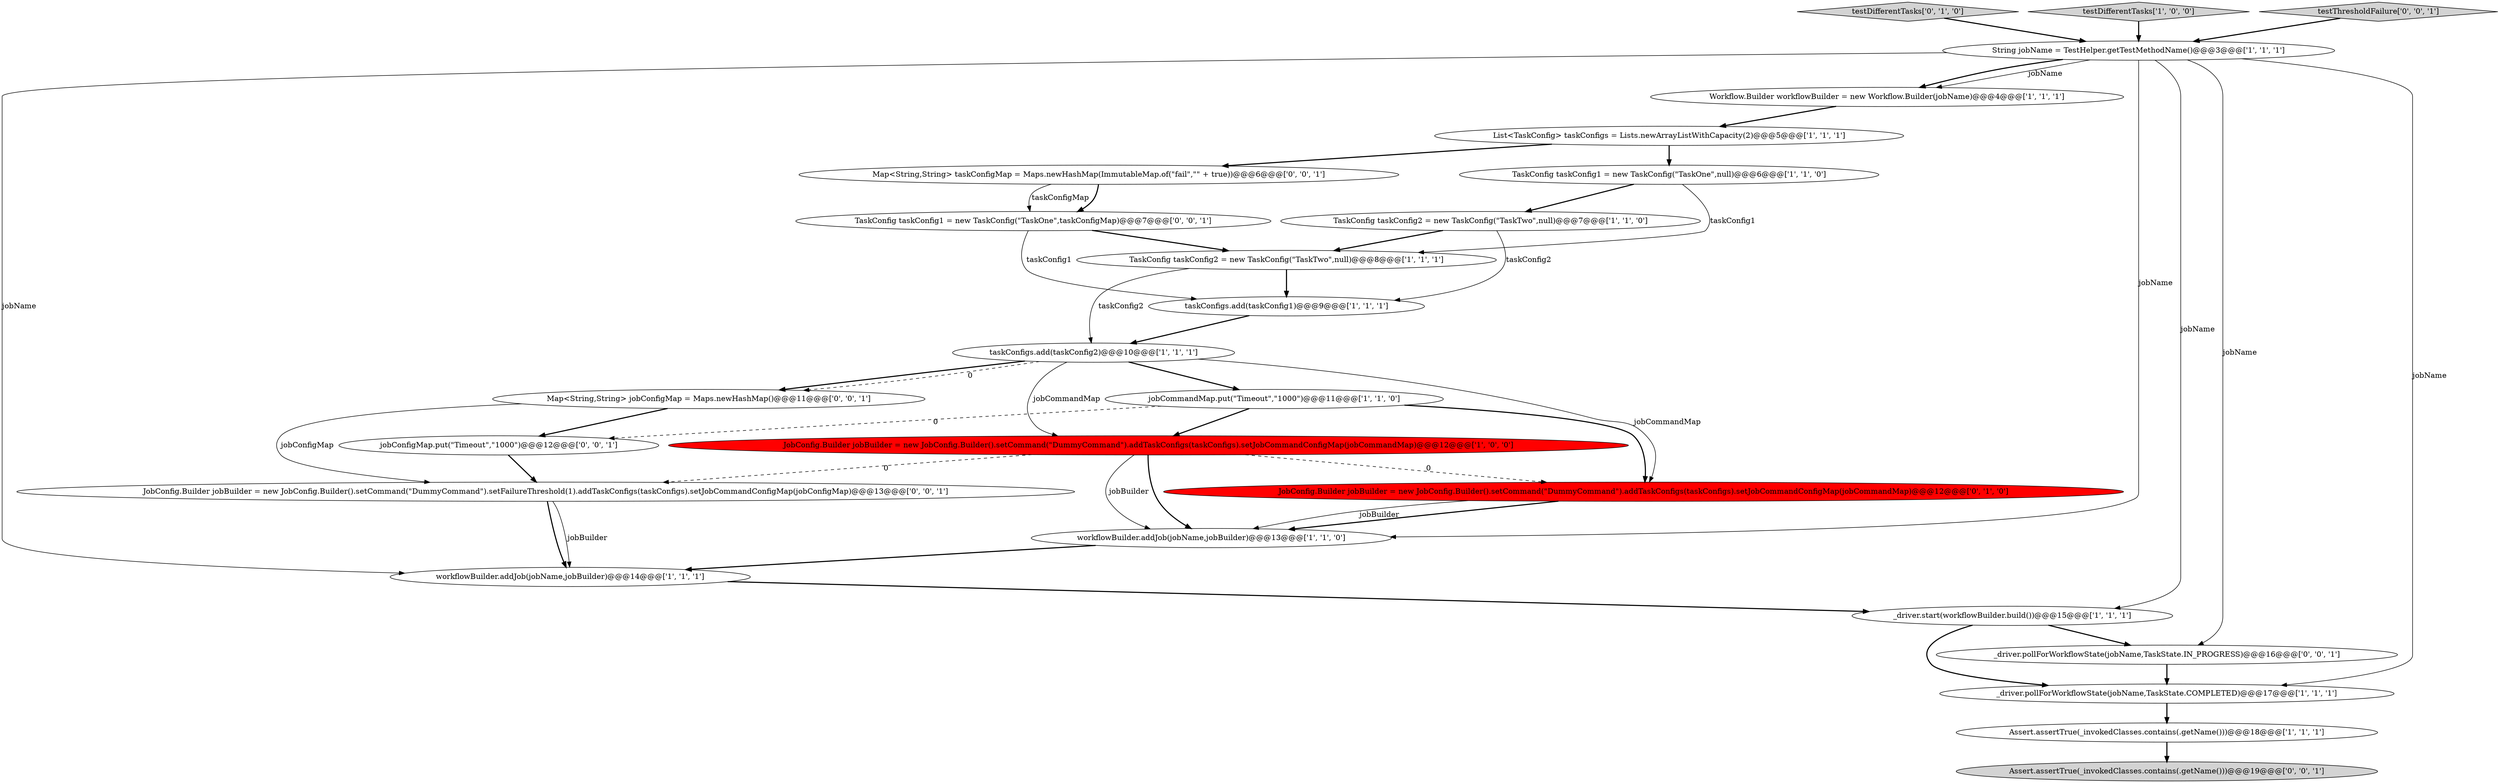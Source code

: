 digraph {
10 [style = filled, label = "_driver.start(workflowBuilder.build())@@@15@@@['1', '1', '1']", fillcolor = white, shape = ellipse image = "AAA0AAABBB1BBB"];
12 [style = filled, label = "_driver.pollForWorkflowState(jobName,TaskState.COMPLETED)@@@17@@@['1', '1', '1']", fillcolor = white, shape = ellipse image = "AAA0AAABBB1BBB"];
22 [style = filled, label = "jobConfigMap.put(\"Timeout\",\"1000\")@@@12@@@['0', '0', '1']", fillcolor = white, shape = ellipse image = "AAA0AAABBB3BBB"];
0 [style = filled, label = "Workflow.Builder workflowBuilder = new Workflow.Builder(jobName)@@@4@@@['1', '1', '1']", fillcolor = white, shape = ellipse image = "AAA0AAABBB1BBB"];
15 [style = filled, label = "workflowBuilder.addJob(jobName,jobBuilder)@@@13@@@['1', '1', '0']", fillcolor = white, shape = ellipse image = "AAA0AAABBB1BBB"];
16 [style = filled, label = "testDifferentTasks['0', '1', '0']", fillcolor = lightgray, shape = diamond image = "AAA0AAABBB2BBB"];
5 [style = filled, label = "jobCommandMap.put(\"Timeout\",\"1000\")@@@11@@@['1', '1', '0']", fillcolor = white, shape = ellipse image = "AAA0AAABBB1BBB"];
4 [style = filled, label = "taskConfigs.add(taskConfig2)@@@10@@@['1', '1', '1']", fillcolor = white, shape = ellipse image = "AAA0AAABBB1BBB"];
9 [style = filled, label = "TaskConfig taskConfig2 = new TaskConfig(\"TaskTwo\",null)@@@8@@@['1', '1', '1']", fillcolor = white, shape = ellipse image = "AAA0AAABBB1BBB"];
20 [style = filled, label = "_driver.pollForWorkflowState(jobName,TaskState.IN_PROGRESS)@@@16@@@['0', '0', '1']", fillcolor = white, shape = ellipse image = "AAA0AAABBB3BBB"];
19 [style = filled, label = "Map<String,String> taskConfigMap = Maps.newHashMap(ImmutableMap.of(\"fail\",\"\" + true))@@@6@@@['0', '0', '1']", fillcolor = white, shape = ellipse image = "AAA0AAABBB3BBB"];
23 [style = filled, label = "TaskConfig taskConfig1 = new TaskConfig(\"TaskOne\",taskConfigMap)@@@7@@@['0', '0', '1']", fillcolor = white, shape = ellipse image = "AAA0AAABBB3BBB"];
13 [style = filled, label = "workflowBuilder.addJob(jobName,jobBuilder)@@@14@@@['1', '1', '1']", fillcolor = white, shape = ellipse image = "AAA0AAABBB1BBB"];
21 [style = filled, label = "Map<String,String> jobConfigMap = Maps.newHashMap()@@@11@@@['0', '0', '1']", fillcolor = white, shape = ellipse image = "AAA0AAABBB3BBB"];
8 [style = filled, label = "JobConfig.Builder jobBuilder = new JobConfig.Builder().setCommand(\"DummyCommand\").addTaskConfigs(taskConfigs).setJobCommandConfigMap(jobCommandMap)@@@12@@@['1', '0', '0']", fillcolor = red, shape = ellipse image = "AAA1AAABBB1BBB"];
1 [style = filled, label = "Assert.assertTrue(_invokedClasses.contains(.getName()))@@@18@@@['1', '1', '1']", fillcolor = white, shape = ellipse image = "AAA0AAABBB1BBB"];
2 [style = filled, label = "testDifferentTasks['1', '0', '0']", fillcolor = lightgray, shape = diamond image = "AAA0AAABBB1BBB"];
25 [style = filled, label = "JobConfig.Builder jobBuilder = new JobConfig.Builder().setCommand(\"DummyCommand\").setFailureThreshold(1).addTaskConfigs(taskConfigs).setJobCommandConfigMap(jobConfigMap)@@@13@@@['0', '0', '1']", fillcolor = white, shape = ellipse image = "AAA0AAABBB3BBB"];
6 [style = filled, label = "TaskConfig taskConfig1 = new TaskConfig(\"TaskOne\",null)@@@6@@@['1', '1', '0']", fillcolor = white, shape = ellipse image = "AAA0AAABBB1BBB"];
3 [style = filled, label = "List<TaskConfig> taskConfigs = Lists.newArrayListWithCapacity(2)@@@5@@@['1', '1', '1']", fillcolor = white, shape = ellipse image = "AAA0AAABBB1BBB"];
11 [style = filled, label = "String jobName = TestHelper.getTestMethodName()@@@3@@@['1', '1', '1']", fillcolor = white, shape = ellipse image = "AAA0AAABBB1BBB"];
17 [style = filled, label = "JobConfig.Builder jobBuilder = new JobConfig.Builder().setCommand(\"DummyCommand\").addTaskConfigs(taskConfigs).setJobCommandConfigMap(jobCommandMap)@@@12@@@['0', '1', '0']", fillcolor = red, shape = ellipse image = "AAA1AAABBB2BBB"];
24 [style = filled, label = "Assert.assertTrue(_invokedClasses.contains(.getName()))@@@19@@@['0', '0', '1']", fillcolor = lightgray, shape = ellipse image = "AAA0AAABBB3BBB"];
14 [style = filled, label = "taskConfigs.add(taskConfig1)@@@9@@@['1', '1', '1']", fillcolor = white, shape = ellipse image = "AAA0AAABBB1BBB"];
18 [style = filled, label = "testThresholdFailure['0', '0', '1']", fillcolor = lightgray, shape = diamond image = "AAA0AAABBB3BBB"];
7 [style = filled, label = "TaskConfig taskConfig2 = new TaskConfig(\"TaskTwo\",null)@@@7@@@['1', '1', '0']", fillcolor = white, shape = ellipse image = "AAA0AAABBB1BBB"];
0->3 [style = bold, label=""];
13->10 [style = bold, label=""];
5->8 [style = bold, label=""];
22->25 [style = bold, label=""];
15->13 [style = bold, label=""];
10->20 [style = bold, label=""];
16->11 [style = bold, label=""];
8->15 [style = bold, label=""];
11->10 [style = solid, label="jobName"];
25->13 [style = bold, label=""];
8->15 [style = solid, label="jobBuilder"];
18->11 [style = bold, label=""];
4->21 [style = bold, label=""];
3->6 [style = bold, label=""];
4->21 [style = dashed, label="0"];
11->13 [style = solid, label="jobName"];
12->1 [style = bold, label=""];
5->17 [style = bold, label=""];
11->20 [style = solid, label="jobName"];
11->0 [style = solid, label="jobName"];
7->9 [style = bold, label=""];
4->17 [style = solid, label="jobCommandMap"];
11->0 [style = bold, label=""];
11->15 [style = solid, label="jobName"];
3->19 [style = bold, label=""];
21->22 [style = bold, label=""];
10->12 [style = bold, label=""];
23->14 [style = solid, label="taskConfig1"];
9->4 [style = solid, label="taskConfig2"];
21->25 [style = solid, label="jobConfigMap"];
19->23 [style = bold, label=""];
1->24 [style = bold, label=""];
20->12 [style = bold, label=""];
17->15 [style = bold, label=""];
9->14 [style = bold, label=""];
19->23 [style = solid, label="taskConfigMap"];
7->14 [style = solid, label="taskConfig2"];
8->17 [style = dashed, label="0"];
25->13 [style = solid, label="jobBuilder"];
6->9 [style = solid, label="taskConfig1"];
8->25 [style = dashed, label="0"];
17->15 [style = solid, label="jobBuilder"];
6->7 [style = bold, label=""];
23->9 [style = bold, label=""];
11->12 [style = solid, label="jobName"];
4->5 [style = bold, label=""];
2->11 [style = bold, label=""];
4->8 [style = solid, label="jobCommandMap"];
14->4 [style = bold, label=""];
5->22 [style = dashed, label="0"];
}
